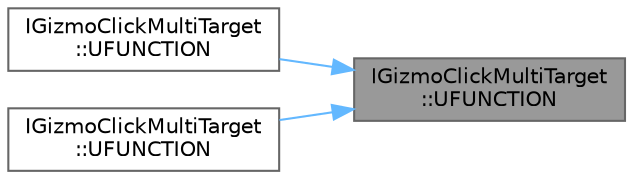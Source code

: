 digraph "IGizmoClickMultiTarget::UFUNCTION"
{
 // INTERACTIVE_SVG=YES
 // LATEX_PDF_SIZE
  bgcolor="transparent";
  edge [fontname=Helvetica,fontsize=10,labelfontname=Helvetica,labelfontsize=10];
  node [fontname=Helvetica,fontsize=10,shape=box,height=0.2,width=0.4];
  rankdir="RL";
  Node1 [id="Node000001",label="IGizmoClickMultiTarget\l::UFUNCTION",height=0.2,width=0.4,color="gray40", fillcolor="grey60", style="filled", fontcolor="black",tooltip=" "];
  Node1 -> Node2 [id="edge1_Node000001_Node000002",dir="back",color="steelblue1",style="solid",tooltip=" "];
  Node2 [id="Node000002",label="IGizmoClickMultiTarget\l::UFUNCTION",height=0.2,width=0.4,color="grey40", fillcolor="white", style="filled",URL="$da/d49/classIGizmoClickMultiTarget.html#a4c15311fffadc88f2f45a2ae2fd87d7f",tooltip=" "];
  Node1 -> Node3 [id="edge2_Node000001_Node000003",dir="back",color="steelblue1",style="solid",tooltip=" "];
  Node3 [id="Node000003",label="IGizmoClickMultiTarget\l::UFUNCTION",height=0.2,width=0.4,color="grey40", fillcolor="white", style="filled",URL="$da/d49/classIGizmoClickMultiTarget.html#a5fba7bb1d13d5ab2ce225f982963ecce",tooltip=" "];
}
